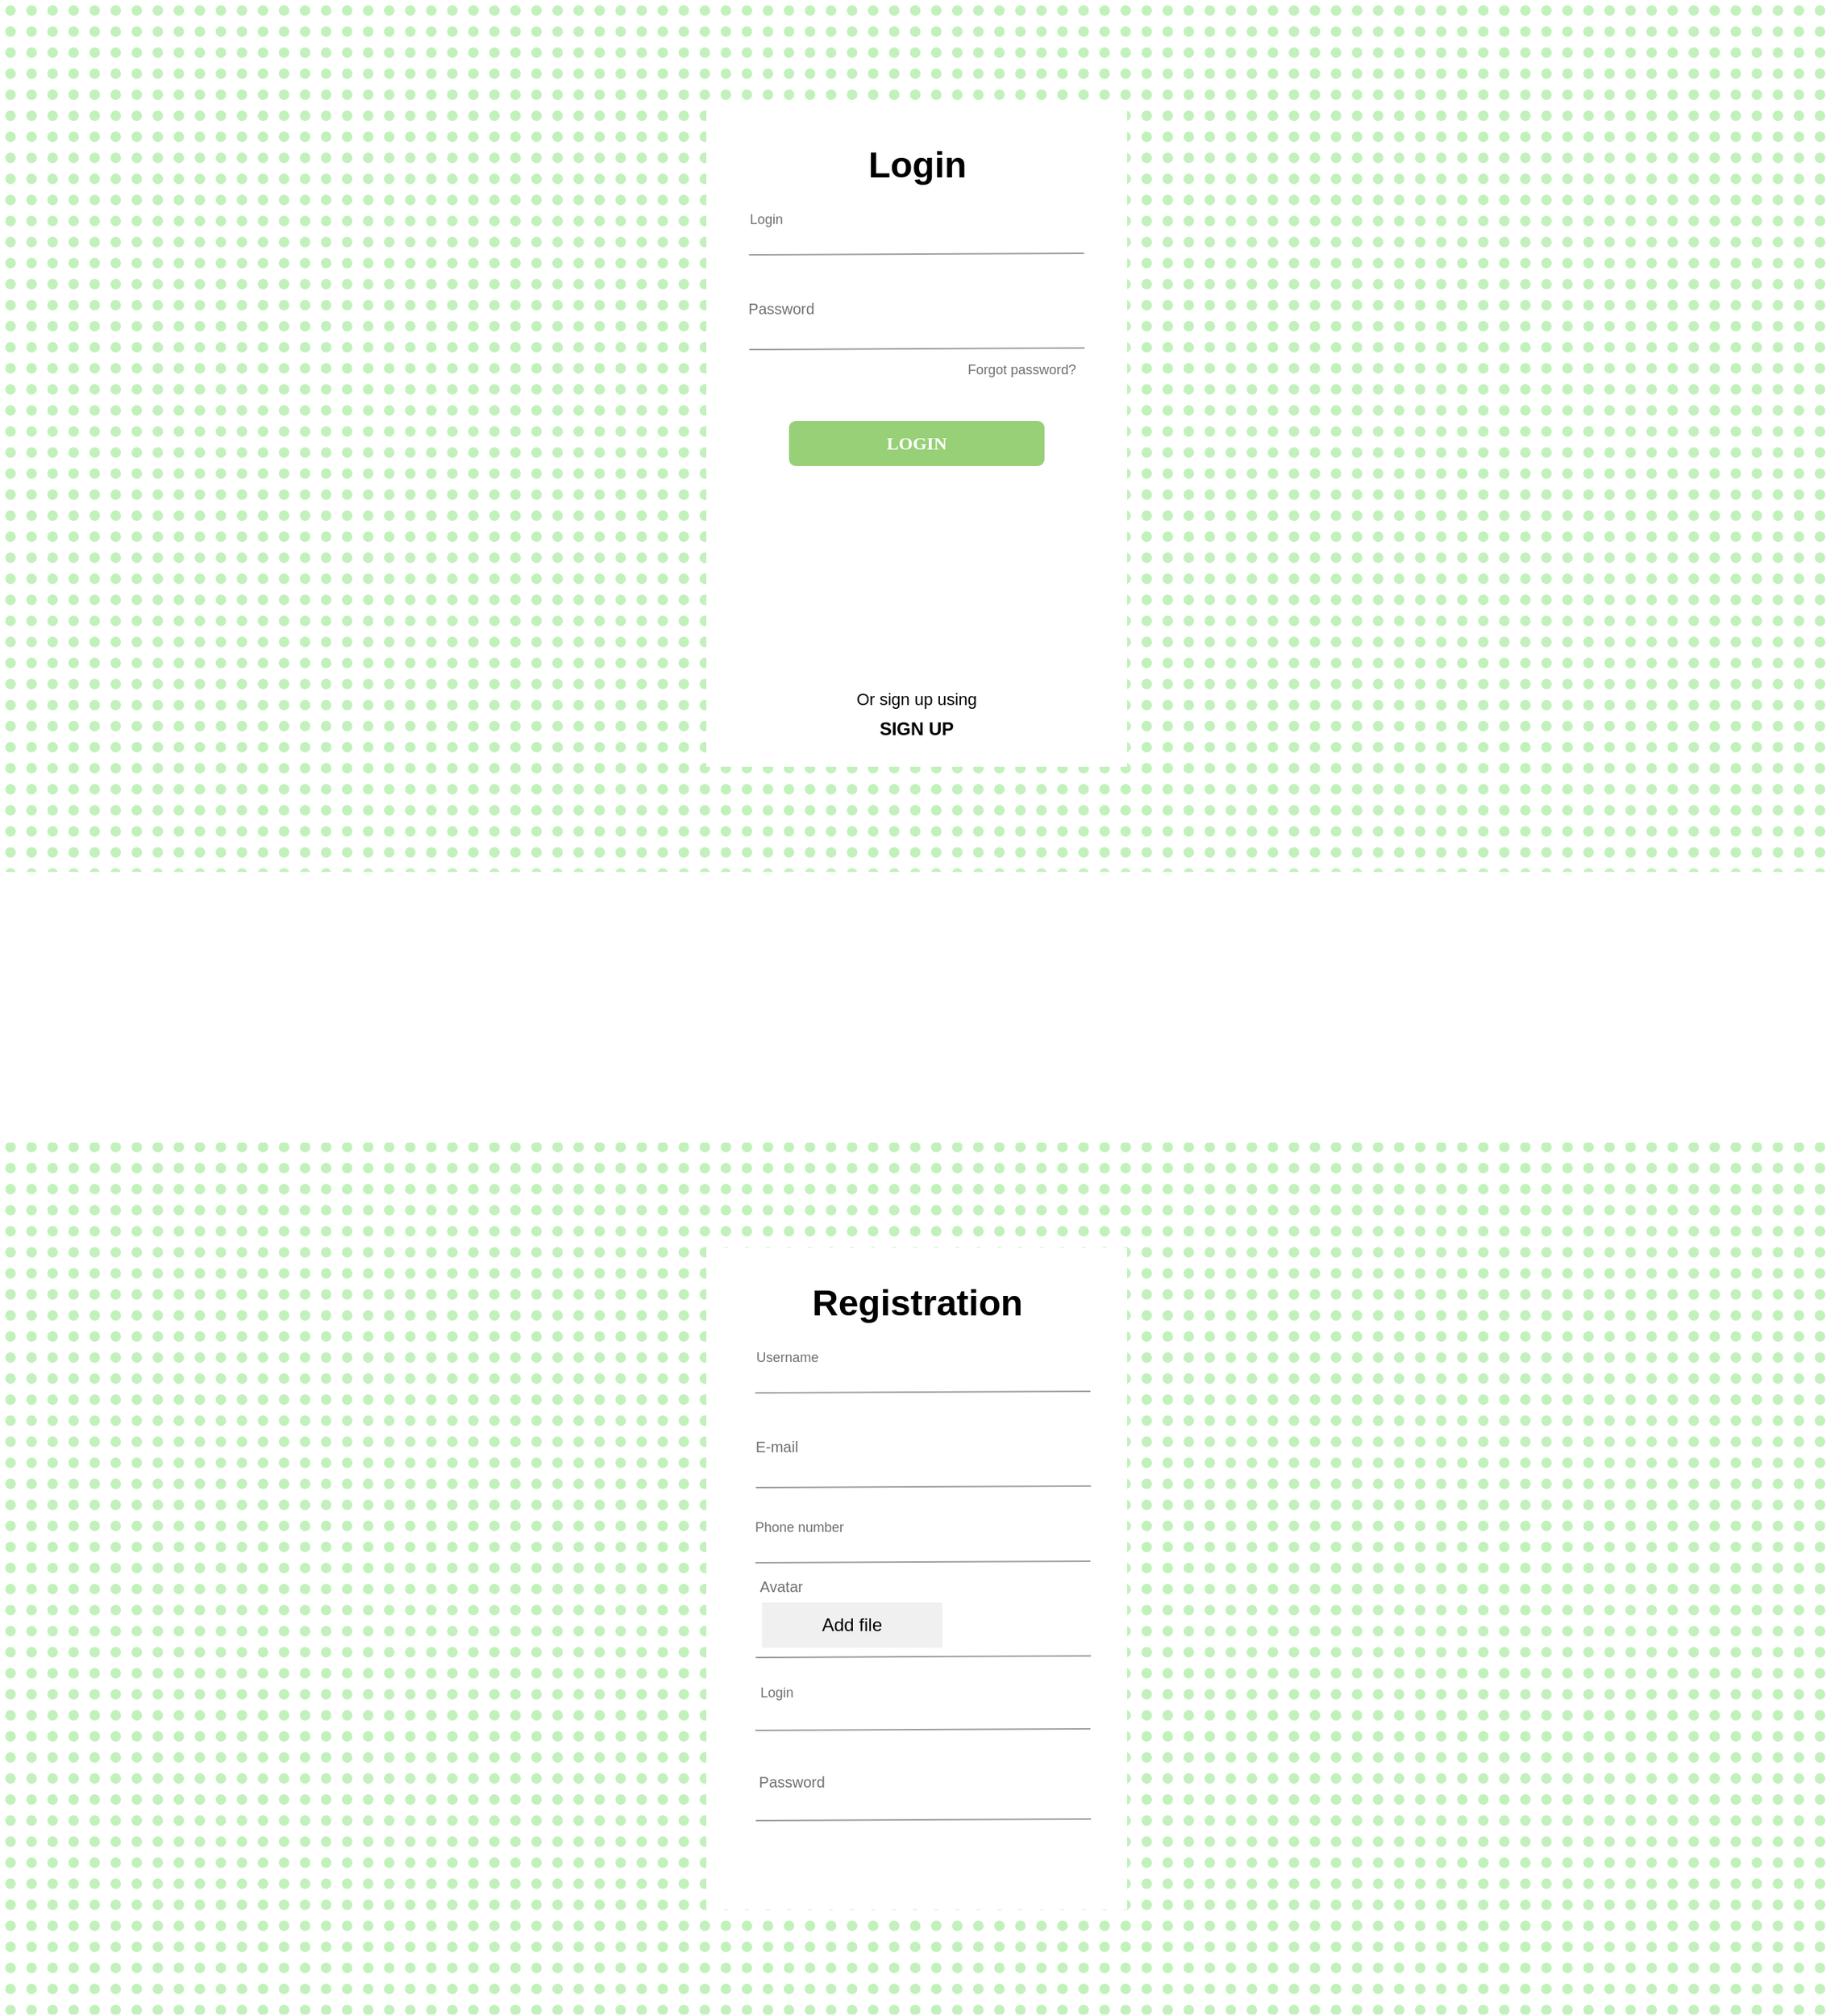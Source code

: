 <mxfile version="21.8.0" type="github">
  <diagram name="Page-1" id="c9db0220-8083-56f3-ca83-edcdcd058819">
    <mxGraphModel dx="1434" dy="790" grid="1" gridSize="10" guides="1" tooltips="1" connect="1" arrows="1" fold="1" page="1" pageScale="1.5" pageWidth="826" pageHeight="1169" background="#ffffff" math="0" shadow="0">
      <root>
        <mxCell id="0" style=";html=1;" />
        <mxCell id="1" style=";html=1;" parent="0" />
        <mxCell id="hrBW0rg_nr8JmwP7Cnk3-1" value="" style="rounded=0;whiteSpace=wrap;html=1;fillColor=#c2f1bc;strokeColor=none;strokeWidth=2;fillStyle=dots;" vertex="1" parent="1">
          <mxGeometry x="10" y="10" width="1220" height="580" as="geometry" />
        </mxCell>
        <mxCell id="hrBW0rg_nr8JmwP7Cnk3-5" value="" style="rounded=0;whiteSpace=wrap;html=1;strokeColor=none;" vertex="1" parent="1">
          <mxGeometry x="480" y="80" width="280" height="440" as="geometry" />
        </mxCell>
        <mxCell id="hrBW0rg_nr8JmwP7Cnk3-6" value="Login" style="text;strokeColor=none;fillColor=none;html=1;fontSize=24;fontStyle=1;verticalAlign=middle;align=center;" vertex="1" parent="1">
          <mxGeometry x="570" y="100" width="100" height="40" as="geometry" />
        </mxCell>
        <mxCell id="hrBW0rg_nr8JmwP7Cnk3-8" value="&lt;font color=&quot;#707070&quot; style=&quot;font-size: 9px;&quot;&gt;Login&lt;/font&gt;" style="text;html=1;strokeColor=none;fillColor=none;align=center;verticalAlign=middle;whiteSpace=wrap;rounded=0;" vertex="1" parent="1">
          <mxGeometry x="500" y="140" width="40" height="30" as="geometry" />
        </mxCell>
        <mxCell id="hrBW0rg_nr8JmwP7Cnk3-11" value="" style="shape=link;html=1;rounded=0;width=63;strokeColor=#A1A1A1;" edge="1" parent="1">
          <mxGeometry width="100" relative="1" as="geometry">
            <mxPoint x="508.5" y="211" as="sourcePoint" />
            <mxPoint x="731.5" y="210" as="targetPoint" />
          </mxGeometry>
        </mxCell>
        <mxCell id="hrBW0rg_nr8JmwP7Cnk3-12" value="&lt;font color=&quot;#707070&quot; size=&quot;1&quot;&gt;Password&lt;/font&gt;" style="text;html=1;strokeColor=none;fillColor=none;align=center;verticalAlign=middle;whiteSpace=wrap;rounded=0;" vertex="1" parent="1">
          <mxGeometry x="500" y="200" width="60" height="30" as="geometry" />
        </mxCell>
        <mxCell id="hrBW0rg_nr8JmwP7Cnk3-13" value="&lt;font color=&quot;#707070&quot; style=&quot;font-size: 9px;&quot;&gt;Forgot password?&lt;/font&gt;" style="text;html=1;strokeColor=none;fillColor=none;align=center;verticalAlign=middle;whiteSpace=wrap;rounded=0;" vertex="1" parent="1">
          <mxGeometry x="650" y="240" width="80" height="30" as="geometry" />
        </mxCell>
        <mxCell id="hrBW0rg_nr8JmwP7Cnk3-14" value="&lt;b&gt;&lt;font face=&quot;Comic Sans MS&quot; color=&quot;#ffffff&quot;&gt;LOGIN&lt;/font&gt;&lt;/b&gt;" style="rounded=1;whiteSpace=wrap;html=1;fillColor=#97D077;strokeColor=none;" vertex="1" parent="1">
          <mxGeometry x="535" y="290" width="170" height="30" as="geometry" />
        </mxCell>
        <mxCell id="hrBW0rg_nr8JmwP7Cnk3-16" value="&lt;font style=&quot;font-size: 11px;&quot;&gt;Or sign up using&lt;/font&gt;" style="text;html=1;strokeColor=none;fillColor=none;align=center;verticalAlign=middle;whiteSpace=wrap;rounded=0;" vertex="1" parent="1">
          <mxGeometry x="565" y="460" width="110" height="30" as="geometry" />
        </mxCell>
        <mxCell id="hrBW0rg_nr8JmwP7Cnk3-17" value="&lt;b&gt;SIGN UP&lt;/b&gt;" style="text;html=1;strokeColor=none;fillColor=none;align=center;verticalAlign=middle;whiteSpace=wrap;rounded=0;" vertex="1" parent="1">
          <mxGeometry x="590" y="480" width="60" height="30" as="geometry" />
        </mxCell>
        <mxCell id="hrBW0rg_nr8JmwP7Cnk3-18" value="" style="rounded=0;whiteSpace=wrap;html=1;fillColor=#c2f1bc;strokeColor=none;strokeWidth=2;fillStyle=dots;" vertex="1" parent="1">
          <mxGeometry x="10" y="770" width="1220" height="580" as="geometry" />
        </mxCell>
        <mxCell id="hrBW0rg_nr8JmwP7Cnk3-21" value="" style="rounded=0;whiteSpace=wrap;html=1;strokeColor=none;" vertex="1" parent="1">
          <mxGeometry x="480" y="840" width="280" height="440" as="geometry" />
        </mxCell>
        <mxCell id="hrBW0rg_nr8JmwP7Cnk3-23" value="Registration" style="text;strokeColor=none;fillColor=none;html=1;fontSize=24;fontStyle=1;verticalAlign=middle;align=center;" vertex="1" parent="1">
          <mxGeometry x="570" y="857" width="100" height="40" as="geometry" />
        </mxCell>
        <mxCell id="hrBW0rg_nr8JmwP7Cnk3-24" value="&lt;font color=&quot;#707070&quot; style=&quot;font-size: 9px;&quot;&gt;Username&lt;/font&gt;" style="text;html=1;strokeColor=none;fillColor=none;align=center;verticalAlign=middle;whiteSpace=wrap;rounded=0;" vertex="1" parent="1">
          <mxGeometry x="504.25" y="897" width="60" height="30" as="geometry" />
        </mxCell>
        <mxCell id="hrBW0rg_nr8JmwP7Cnk3-25" value="" style="shape=link;html=1;rounded=0;width=63;strokeColor=#A1A1A1;" edge="1" parent="1">
          <mxGeometry width="100" relative="1" as="geometry">
            <mxPoint x="512.75" y="968" as="sourcePoint" />
            <mxPoint x="735.75" y="967" as="targetPoint" />
          </mxGeometry>
        </mxCell>
        <mxCell id="hrBW0rg_nr8JmwP7Cnk3-26" value="&lt;font color=&quot;#707070&quot; size=&quot;1&quot;&gt;E-mail&lt;/font&gt;" style="text;html=1;strokeColor=none;fillColor=none;align=center;verticalAlign=middle;whiteSpace=wrap;rounded=0;" vertex="1" parent="1">
          <mxGeometry x="504.25" y="957" width="45.75" height="30" as="geometry" />
        </mxCell>
        <mxCell id="hrBW0rg_nr8JmwP7Cnk3-28" value="&lt;font color=&quot;#707070&quot; style=&quot;font-size: 9px;&quot;&gt;Phone number&lt;/font&gt;" style="text;html=1;strokeColor=none;fillColor=none;align=center;verticalAlign=middle;whiteSpace=wrap;rounded=0;" vertex="1" parent="1">
          <mxGeometry x="504.25" y="1010" width="75.75" height="30" as="geometry" />
        </mxCell>
        <mxCell id="hrBW0rg_nr8JmwP7Cnk3-29" value="" style="shape=link;html=1;rounded=0;width=63;strokeColor=#A1A1A1;" edge="1" parent="1">
          <mxGeometry width="100" relative="1" as="geometry">
            <mxPoint x="512.75" y="1081" as="sourcePoint" />
            <mxPoint x="735.75" y="1080" as="targetPoint" />
          </mxGeometry>
        </mxCell>
        <mxCell id="hrBW0rg_nr8JmwP7Cnk3-30" value="&lt;font color=&quot;#707070&quot; size=&quot;1&quot;&gt;Avatar&lt;/font&gt;" style="text;html=1;strokeColor=none;fillColor=none;align=center;verticalAlign=middle;whiteSpace=wrap;rounded=0;" vertex="1" parent="1">
          <mxGeometry x="510" y="1050" width="40" height="30" as="geometry" />
        </mxCell>
        <mxCell id="hrBW0rg_nr8JmwP7Cnk3-34" value="&lt;font color=&quot;#707070&quot; style=&quot;font-size: 9px;&quot;&gt;Login&lt;/font&gt;" style="text;html=1;strokeColor=none;fillColor=none;align=center;verticalAlign=middle;whiteSpace=wrap;rounded=0;" vertex="1" parent="1">
          <mxGeometry x="504.25" y="1120" width="45.75" height="30" as="geometry" />
        </mxCell>
        <mxCell id="hrBW0rg_nr8JmwP7Cnk3-35" value="" style="shape=link;html=1;rounded=0;width=60;strokeColor=#A1A1A1;" edge="1" parent="1">
          <mxGeometry width="100" relative="1" as="geometry">
            <mxPoint x="512.75" y="1191" as="sourcePoint" />
            <mxPoint x="735.75" y="1190" as="targetPoint" />
          </mxGeometry>
        </mxCell>
        <mxCell id="hrBW0rg_nr8JmwP7Cnk3-36" value="&lt;font color=&quot;#707070&quot; size=&quot;1&quot;&gt;Password&lt;/font&gt;" style="text;html=1;strokeColor=none;fillColor=none;align=center;verticalAlign=middle;whiteSpace=wrap;rounded=0;" vertex="1" parent="1">
          <mxGeometry x="510" y="1180" width="54.25" height="30" as="geometry" />
        </mxCell>
        <mxCell id="hrBW0rg_nr8JmwP7Cnk3-39" value="Add file" style="rounded=0;whiteSpace=wrap;html=1;fillColor=#F0F0F0;strokeColor=none;" vertex="1" parent="1">
          <mxGeometry x="517" y="1076" width="120" height="30" as="geometry" />
        </mxCell>
      </root>
    </mxGraphModel>
  </diagram>
</mxfile>
